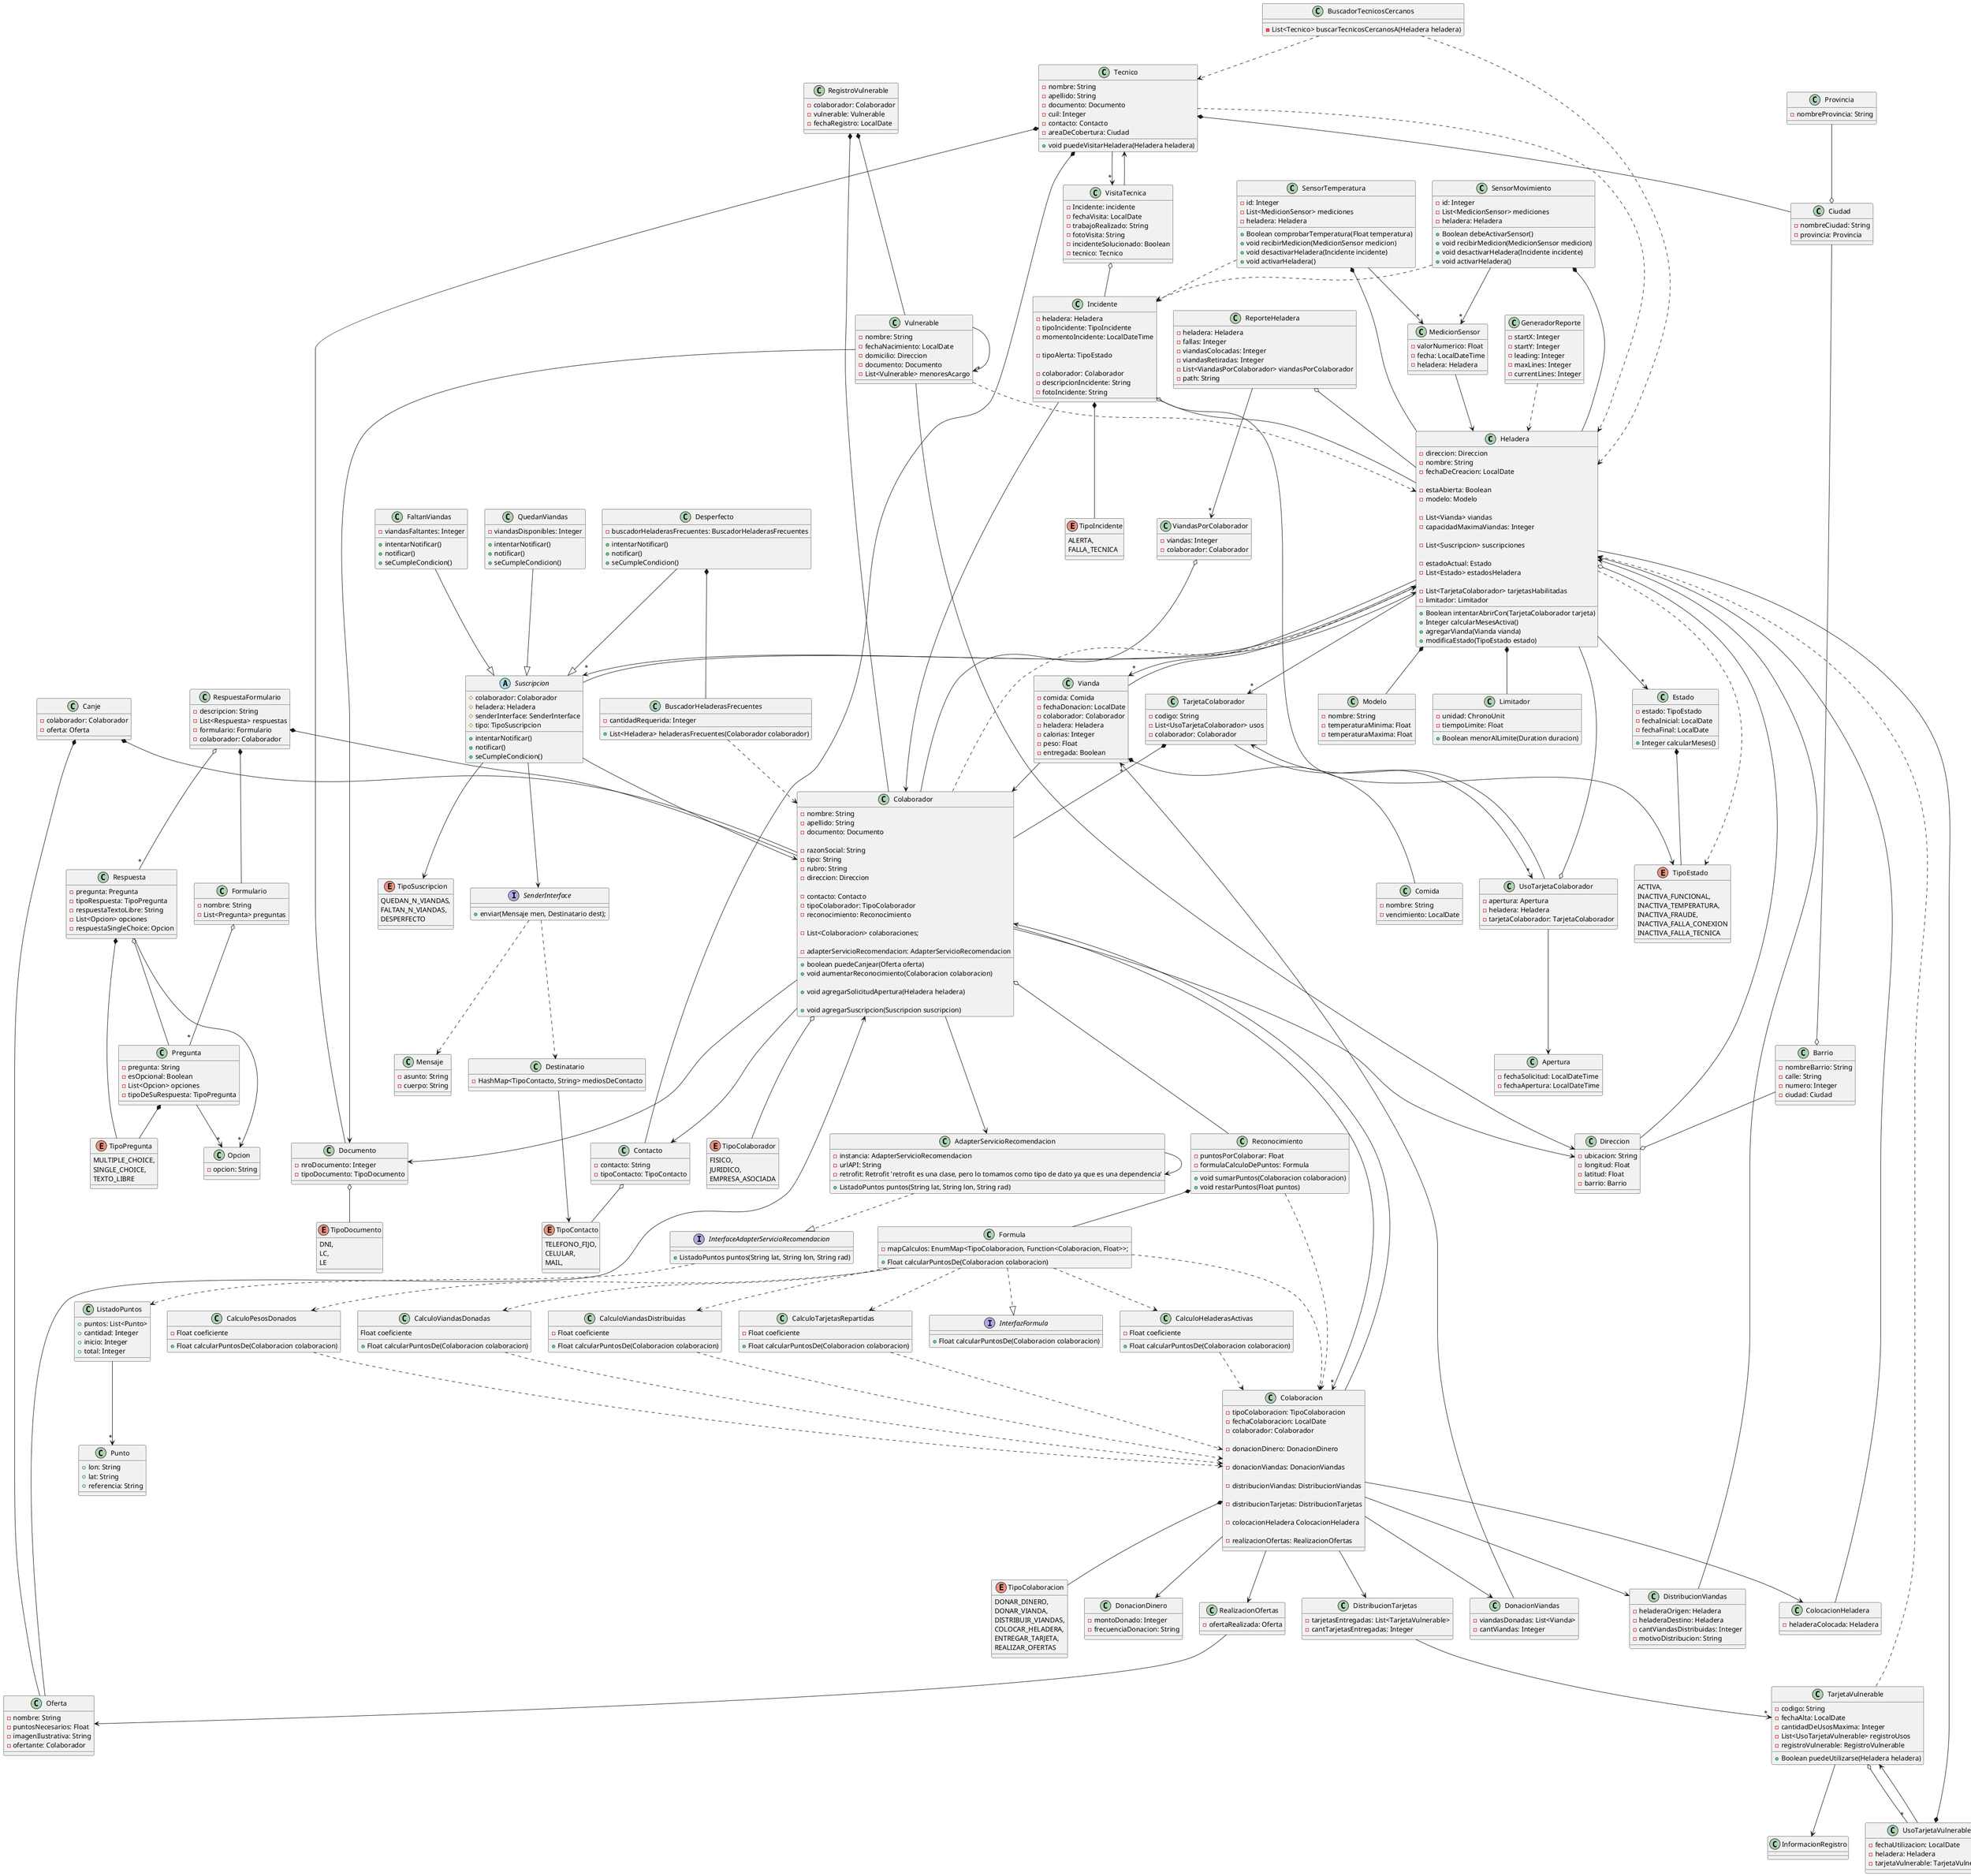 @startuml
'========================================== Clases de la entrega 1 ============================================='

class Heladera {
    -direccion: Direccion
    -nombre: String
    -fechaDeCreacion: LocalDate

    -estaAbierta: Boolean
    -modelo: Modelo

    -List<Vianda> viandas
    -capacidadMaximaViandas: Integer

    -List<Suscripcion> suscripciones

    -estadoActual: Estado
    -List<Estado> estadosHeladera

    -List<TarjetaColaborador> tarjetasHabilitadas
    -limitador: Limitador

    +Boolean intentarAbrirCon(TarjetaColaborador tarjeta)
    +Integer calcularMesesActiva()
    +agregarVianda(Vianda vianda)
    +modificaEstado(TipoEstado estado)
}

class Direccion {
    -ubicacion: String
    -longitud: Float
    -latitud: Float
    -barrio: Barrio
}

class Barrio {
    -nombreBarrio: String
    -calle: String
    -numero: Integer
    -ciudad: Ciudad
}

class Ciudad {
    -nombreCiudad: String
    -provincia: Provincia
}

class Provincia {
    -nombreProvincia: String
}

class Vianda {
    -comida: Comida
    -fechaDonacion: LocalDate
    -colaborador: Colaborador
    -heladera: Heladera
    -calorias: Integer
    -peso: Float
    -entregada: Boolean
}

class Comida {
    -nombre: String
    -vencimiento: LocalDate
}

class Vulnerable {
    -nombre: String
    -fechaNacimiento: LocalDate
    -domicilio: Direccion
    -documento: Documento
    -List<Vulnerable> menoresAcargo
}

class Colaborador{
    'De Persona Fisica'
    -nombre: String
    -apellido: String
    -documento: Documento

    'De Persona Juridica'
    -razonSocial: String
    -tipo: String
    -rubro: String
    -direccion: Direccion

    -contacto: Contacto
    -tipoColaborador: TipoColaborador
    -reconocimiento: Reconocimiento

    -List<Colaboracion> colaboraciones;

    -adapterServicioRecomendacion: AdapterServicioRecomendacion

    +boolean puedeCanjear(Oferta oferta)
    +void aumentarReconocimiento(Colaboracion colaboracion)

    +void agregarSolicitudApertura(Heladera heladera)

    +void agregarSuscripcion(Suscripcion suscripcion)
}

enum TipoColaborador {
    FISICO,
    JURIDICO,
    EMPRESA_ASOCIADA
}

class Formulario {
    -nombre: String
    -List<Pregunta> preguntas
}

class RespuestaFormulario {
    -descripcion: String
    -List<Respuesta> respuestas
    -formulario: Formulario
    -colaborador: Colaborador
}

class Pregunta {
    -pregunta: String
    -esOpcional: Boolean
    -List<Opcion> opciones
    -tipoDeSuRespuesta: TipoPregunta
}

class Respuesta {
    -pregunta: Pregunta
    -tipoRespuesta: TipoPregunta
    -respuestaTextoLibre: String
    -List<Opcion> opciones
    -respuestaSingleChoice: Opcion
}

class Opcion {
    -opcion: String
}

enum TipoPregunta {
    MULTIPLE_CHOICE,
    SINGLE_CHOICE,
    TEXTO_LIBRE
}

class Colaboracion {
    -tipoColaboracion: TipoColaboracion
    -fechaColaboracion: LocalDate
    -colaborador: Colaborador

    -donacionDinero: DonacionDinero

    -donacionViandas: DonacionViandas

    -distribucionViandas: DistribucionViandas

    -distribucionTarjetas: DistribucionTarjetas

    -colocacionHeladera ColocacionHeladera

    -realizacionOfertas: RealizacionOfertas
}

enum TipoColaboracion {
    DONAR_DINERO,
    DONAR_VIANDA,
    DISTRIBUIR_VIANDAS,
    COLOCAR_HELADERA,
    ENTREGAR_TARJETA,
    REALIZAR_OFERTAS
}

class DonacionDinero {
    -montoDonado: Integer
    -frecuenciaDonacion: String
}

class DonacionViandas {
    -viandasDonadas: List<Vianda>
    -cantViandas: Integer
}

class DistribucionViandas {
    -heladeraOrigen: Heladera
    -heladeraDestino: Heladera
    -cantViandasDistribuidas: Integer
    -motivoDistribucion: String
}

class DistribucionTarjetas {
    -tarjetasEntregadas: List<TarjetaVulnerable>
    -cantTarjetasEntregadas: Integer
}

class ColocacionHeladera {
    -heladeraColocada: Heladera
}

class RealizacionOfertas {
    -ofertaRealizada: Oferta
}

'========================================== Clases de la entrega 2 ============================================='

class Modelo{
    -nombre: String
    -temperaturaMinima: Float
    -temperaturaMaxima: Float
}

class SensorTemperatura{
    -id: Integer
    -List<MedicionSensor> mediciones
    -heladera: Heladera

    +Boolean comprobarTemperatura(Float temperatura)
    +void recibirMedicion(MedicionSensor medicion)
    +void desactivarHeladera(Incidente incidente)
    +void activarHeladera()
}

class MedicionSensor{
    -valorNumerico: Float
    -fecha: LocalDateTime
    -heladera: Heladera
}

class SensorMovimiento {
    -id: Integer
    -List<MedicionSensor> mediciones
    -heladera: Heladera

    +Boolean debeActivarSensor()
    +void recibirMedicion(MedicionSensor medicion)
    +void desactivarHeladera(Incidente incidente)
    +void activarHeladera()
}

class Reconocimiento {
    -puntosPorColaborar: Float
    -formulaCalculoDePuntos: Formula

    +void sumarPuntos(Colaboracion colaboracion)
    +void restarPuntos(Float puntos)
}

interface InterfazFormula {
    +Float calcularPuntosDe(Colaboracion colaboracion)
}

class Formula {
    -mapCalculos: EnumMap<TipoColaboracion, Function<Colaboracion, Float>>;

    +Float calcularPuntosDe(Colaboracion colaboracion)
}

class CalculoPesosDonados {
    -Float coeficiente

    +Float calcularPuntosDe(Colaboracion colaboracion)
}

class CalculoViandasDonadas {
    Float coeficiente

    +Float calcularPuntosDe(Colaboracion colaboracion)
}

class CalculoViandasDistribuidas {
    -Float coeficiente

    +Float calcularPuntosDe(Colaboracion colaboracion)
}

class CalculoTarjetasRepartidas {
    -Float coeficiente

    +Float calcularPuntosDe(Colaboracion colaboracion)
}

class CalculoHeladerasActivas {
    -Float coeficiente

    +Float calcularPuntosDe(Colaboracion colaboracion)
}

class TarjetaVulnerable {
    -codigo: String
    -fechaAlta: LocalDate
    -cantidadDeUsosMaxima: Integer
    -List<UsoTarjetaVulnerable> registroUsos
    -registroVulnerable: RegistroVulnerable

    +Boolean puedeUtilizarse(Heladera heladera)
}

class UsoTarjetaVulnerable {
    -fechaUtilizacion: LocalDate
    -heladera: Heladera
    -tarjetaVulnerable: TarjetaVulnerable
}

class RegistroVulnerable {
    -colaborador: Colaborador
    -vulnerable: Vulnerable
    -fechaRegistro: LocalDate
}

class Tecnico {
    -nombre: String
    -apellido: String
    -documento: Documento
    -cuil: Integer
    -contacto: Contacto
    -areaDeCobertura: Ciudad

    +void puedeVisitarHeladera(Heladera heladera)
}

enum TipoDocumento {
    DNI,
    LC,
    LE
}

class Oferta {
    -nombre: String
    -puntosNecesarios: Float
    -imagenIlustrativa: String
    -ofertante: Colaborador
}

class Canje {
    -colaborador: Colaborador
    -oferta: Oferta
}

class Documento {
    -nroDocumento: Integer
    -tipoDocumento: TipoDocumento
}

class Contacto {
    -contacto: String
    -tipoContacto: TipoContacto
}

enum TipoContacto {
    TELEFONO_FIJO,
    CELULAR,
    MAIL,
}

interface InterfaceAdapterServicioRecomendacion {
    +ListadoPuntos puntos(String lat, String lon, String rad)
}

class AdapterServicioRecomendacion{
    -instancia: AdapterServicioRecomendacion
    -urlAPI: String
    -retrofit: Retrofit 'retrofit es una clase, pero lo tomamos como tipo de dato ya que es una dependencia'

    +ListadoPuntos puntos(String lat, String lon, String rad)
}

class ListadoPuntos {
    +puntos: List<Punto>
    +cantidad: Integer
    +inicio: Integer
    +total: Integer
}

class Punto {
    +lon: String
    +lat: String
    +referencia: String
}

class Estado{
    -estado: TipoEstado
    -fechaInicial: LocalDate
    -fechaFinal: LocalDate

    +Integer calcularMeses()
}

enum TipoEstado{
    ACTIVA,
    INACTIVA_FUNCIONAL,
    INACTIVA_TEMPERATURA,
    INACTIVA_FRAUDE,
    INACTIVA_FALLA_CONEXION
    INACTIVA_FALLA_TECNICA
}

'========================================== Clases de la entrega 3 ============================================='

class TarjetaColaborador {
    -codigo: String
    -List<UsoTarjetaColaborador> usos
    -colaborador: Colaborador
}

class UsoTarjetaColaborador {
    -apertura: Apertura
    -heladera: Heladera
    -tarjetaColaborador: TarjetaColaborador
}

class Apertura {
    -fechaSolicitud: LocalDateTime
    -fechaApertura: LocalDateTime
}

class Limitador {
    -unidad: ChronoUnit
    -tiempoLimite: Float

    +Boolean menorAlLimite(Duration duracion)
}

class Incidente {
    -heladera: Heladera
    -tipoIncidente: TipoIncidente
    -momentoIncidente: LocalDateTime

    'Alerta'
    -tipoAlerta: TipoEstado

    'Falla Tecnica'
    -colaborador: Colaborador
    -descripcionIncidente: String
    -fotoIncidente: String
}

enum TipoIncidente {
    ALERTA,
    FALLA_TECNICA
}

class VisitaTecnica {
    -Incidente: incidente
    -fechaVisita: LocalDate
    -trabajoRealizado: String
    -fotoVisita: String
    -incidenteSolucionado: Boolean
    -tecnico: Tecnico
}

abstract class Suscripcion {
    #colaborador: Colaborador
    #heladera: Heladera
    #senderInterface: SenderInterface
    #tipo: TipoSuscripcion

    +intentarNotificar()
    +notificar()
    +seCumpleCondicion()
}

enum TipoSuscripcion {
    QUEDAN_N_VIANDAS,
    FALTAN_N_VIANDAS,
    DESPERFECTO
}

class QuedanViandas {
    -viandasDisponibles: Integer

    +intentarNotificar()
    +notificar()
    +seCumpleCondicion()
}

class FaltanViandas {
    -viandasFaltantes: Integer

    +intentarNotificar()
    +notificar()
    +seCumpleCondicion()
}

class Desperfecto {
    -buscadorHeladerasFrecuentes: BuscadorHeladerasFrecuentes

    +intentarNotificar()
    +notificar()
    +seCumpleCondicion()
}

class GeneradorReporte {
    -startX: Integer
    -startY: Integer
    -leading: Integer
    -maxLines: Integer
    -currentLines: Integer
}

class ReporteHeladera {
    -heladera: Heladera
    -fallas: Integer
    -viandasColocadas: Integer
    -viandasRetiradas: Integer
    -List<ViandasPorColaborador> viandasPorColaborador
    -path: String
}

class ViandasPorColaborador {
    -viandas: Integer
    -colaborador: Colaborador
}

interface SenderInterface {
    +enviar(Mensaje men, Destinatario dest);
}

class Mensaje {
    -asunto: String
    -cuerpo: String
}

class Destinatario {
    -HashMap<TipoContacto, String> mediosDeContacto
}

class BuscadorTecnicosCercanos {
    -List<Tecnico> buscarTecnicosCercanosA(Heladera heladera)
}

class BuscadorHeladerasFrecuentes {
    -cantidadRequerida: Integer

    +List<Heladera> heladerasFrecuentes(Colaborador colaborador)
}

'================================================== Relaciones ================================================'

'DIRECCIONES'
Barrio --o Direccion
Provincia --o Ciudad
Ciudad --o Barrio

'HELADERA'
Heladera o-- Direccion
Heladera -->"*" Vianda
Heladera *-- Modelo
Heladera -->"*" Suscripcion
Heladera -->"*" Estado
Heladera ..> TipoEstado
Heladera *-- Limitador
Heladera -->"*" TarjetaColaborador

'VIANDA'
Vianda *-- Comida
Vianda --> Colaborador
Vianda --> Heladera

'SENSORES'
SensorMovimiento *-- Heladera
SensorTemperatura *-- Heladera
SensorTemperatura -->"*"MedicionSensor
SensorMovimiento -->"*"MedicionSensor
SensorMovimiento ..> Incidente
SensorTemperatura ..> Incidente
MedicionSensor --> Heladera

'COLABORADOR'
Colaborador ---> Documento
Colaborador ---> Direccion
Colaborador ---> Contacto
Colaborador o--- TipoColaborador
Colaborador o--- Reconocimiento
Colaborador ---> AdapterServicioRecomendacion
Colaborador ..> Heladera
Colaborador -->"*" Colaboracion

'DOCUMENTO'
Documento o-- TipoDocumento

'CONTACTO'
Contacto o-- TipoContacto

'SERVICIO RECOMENDACION'
AdapterServicioRecomendacion --> AdapterServicioRecomendacion
AdapterServicioRecomendacion ..|> InterfaceAdapterServicioRecomendacion
InterfaceAdapterServicioRecomendacion ..> ListadoPuntos
ListadoPuntos -->"*" Punto

'RECONOCIMIENTO'
Reconocimiento *-- Formula
Reconocimiento ..> Colaboracion

'FORMULA'
Formula ..|> InterfazFormula
Formula ..> Colaboracion
Formula ..> CalculoPesosDonados
Formula ..> CalculoViandasDonadas
Formula ..> CalculoTarjetasRepartidas
Formula ..> CalculoHeladerasActivas
Formula ..> CalculoViandasDistribuidas

'RESPUESTA FORMULARIO'
RespuestaFormulario o--"*" Respuesta
RespuestaFormulario *-- Formulario
RespuestaFormulario *-- Colaborador

'FORMULARIO'
Formulario o--"*" Pregunta

'PREGUNTA'
Pregunta -->"*" Opcion
Pregunta *-- TipoPregunta

'RESPUESTA'
Respuesta o-- Pregunta
Respuesta *-- TipoPregunta
Respuesta -->"*" Opcion

'COLABORACION'
Colaboracion *-- TipoColaboracion
Colaboracion --> DonacionViandas
Colaboracion --> DistribucionViandas
Colaboracion --> DistribucionTarjetas
Colaboracion --> RealizacionOfertas
Colaboracion --> ColocacionHeladera
Colaboracion --> DonacionDinero
Colaboracion --> Colaborador

DonacionViandas -->"*" Vianda
DistribucionViandas --> Heladera
DistribucionTarjetas -->"*" TarjetaVulnerable
RealizacionOfertas --> Oferta
Oferta --> Colaborador
ColocacionHeladera --> Heladera

'TARJETA'
TarjetaVulnerable o---"*" UsoTarjetaVulnerable
TarjetaVulnerable ---> InformacionRegistro
TarjetaVulnerable ...> Heladera

'USO TARJETA VULNERABLE'
UsoTarjetaVulnerable *--- Heladera
UsoTarjetaVulnerable --> TarjetaVulnerable

'INFORMACION REGISTRO'
RegistroVulnerable *--- Colaborador
RegistroVulnerable *--- Vulnerable

'VULNERABLE'
Vulnerable ---> Direccion
Vulnerable ---> Documento
Vulnerable --->"*" Vulnerable
Vulnerable ..> Heladera

'TECNICO'
Tecnico *- Documento
Tecnico *-- Contacto
Tecnico *-- Ciudad
Tecnico -->"*" VisitaTecnica
Tecnico ..> Heladera

'CANJE'
Canje *-- Colaborador
Canje *-- Oferta

'CALCULOS'
CalculoPesosDonados ..> Colaboracion
CalculoViandasDonadas ..> Colaboracion
CalculoTarjetasRepartidas ..> Colaboracion
CalculoHeladerasActivas ..> Colaboracion
CalculoViandasDistribuidas ..> Colaboracion

'ESTADO'
Estado *-- TipoEstado

'TARJETA DEL COLABORADOR'
TarjetaColaborador -->"*" UsoTarjetaColaborador
TarjetaColaborador *-- Colaborador

'USO TARJETA DEL COLABORADOR'
UsoTarjetaColaborador --> Apertura
UsoTarjetaColaborador o-- Heladera
UsoTarjetaColaborador --> TarjetaColaborador

'INCIDENTE'
Incidente o-- Heladera
Incidente *-- TipoIncidente
Incidente --> TipoEstado
Incidente --> Colaborador

'VISITA TECNICA'
VisitaTecnica o-- Incidente
VisitaTecnica --> Tecnico

'REPORTES'
ReporteHeladera o-- Heladera
ReporteHeladera -->"*" ViandasPorColaborador
ViandasPorColaborador o-- Colaborador

'SUSCRIPCION'
Desperfecto --|> Suscripcion
QuedanViandas --|> Suscripcion
FaltanViandas --|> Suscripcion
Suscripcion --> TipoSuscripcion
Suscripcion --> SenderInterface
Suscripcion --> Colaborador
Suscripcion --> Heladera

'DESPERFECTO'

Desperfecto *-- BuscadorHeladerasFrecuentes

'SENDER'
SenderInterface ..> Mensaje
SenderInterface ..> Destinatario

'DESTINATARIO'
Destinatario --> TipoContacto

'BUSCADOR TECNICOS'
BuscadorTecnicosCercanos ..> Heladera
BuscadorTecnicosCercanos ..> Tecnico

'BUSCADOR HELADERAS'
BuscadorHeladerasFrecuentes ..> Colaborador

'GENERADOR REPORTES'
GeneradorReporte ..> Heladera

@enduml
